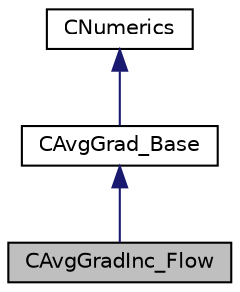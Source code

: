 digraph "CAvgGradInc_Flow"
{
 // LATEX_PDF_SIZE
  edge [fontname="Helvetica",fontsize="10",labelfontname="Helvetica",labelfontsize="10"];
  node [fontname="Helvetica",fontsize="10",shape=record];
  Node1 [label="CAvgGradInc_Flow",height=0.2,width=0.4,color="black", fillcolor="grey75", style="filled", fontcolor="black",tooltip="Class for computing viscous term using an average of gradients."];
  Node2 -> Node1 [dir="back",color="midnightblue",fontsize="10",style="solid",fontname="Helvetica"];
  Node2 [label="CAvgGrad_Base",height=0.2,width=0.4,color="black", fillcolor="white", style="filled",URL="$classCAvgGrad__Base.html",tooltip="A base class for computing viscous terms using an average of gradients."];
  Node3 -> Node2 [dir="back",color="midnightblue",fontsize="10",style="solid",fontname="Helvetica"];
  Node3 [label="CNumerics",height=0.2,width=0.4,color="black", fillcolor="white", style="filled",URL="$classCNumerics.html",tooltip="Class for defining the numerical methods."];
}
